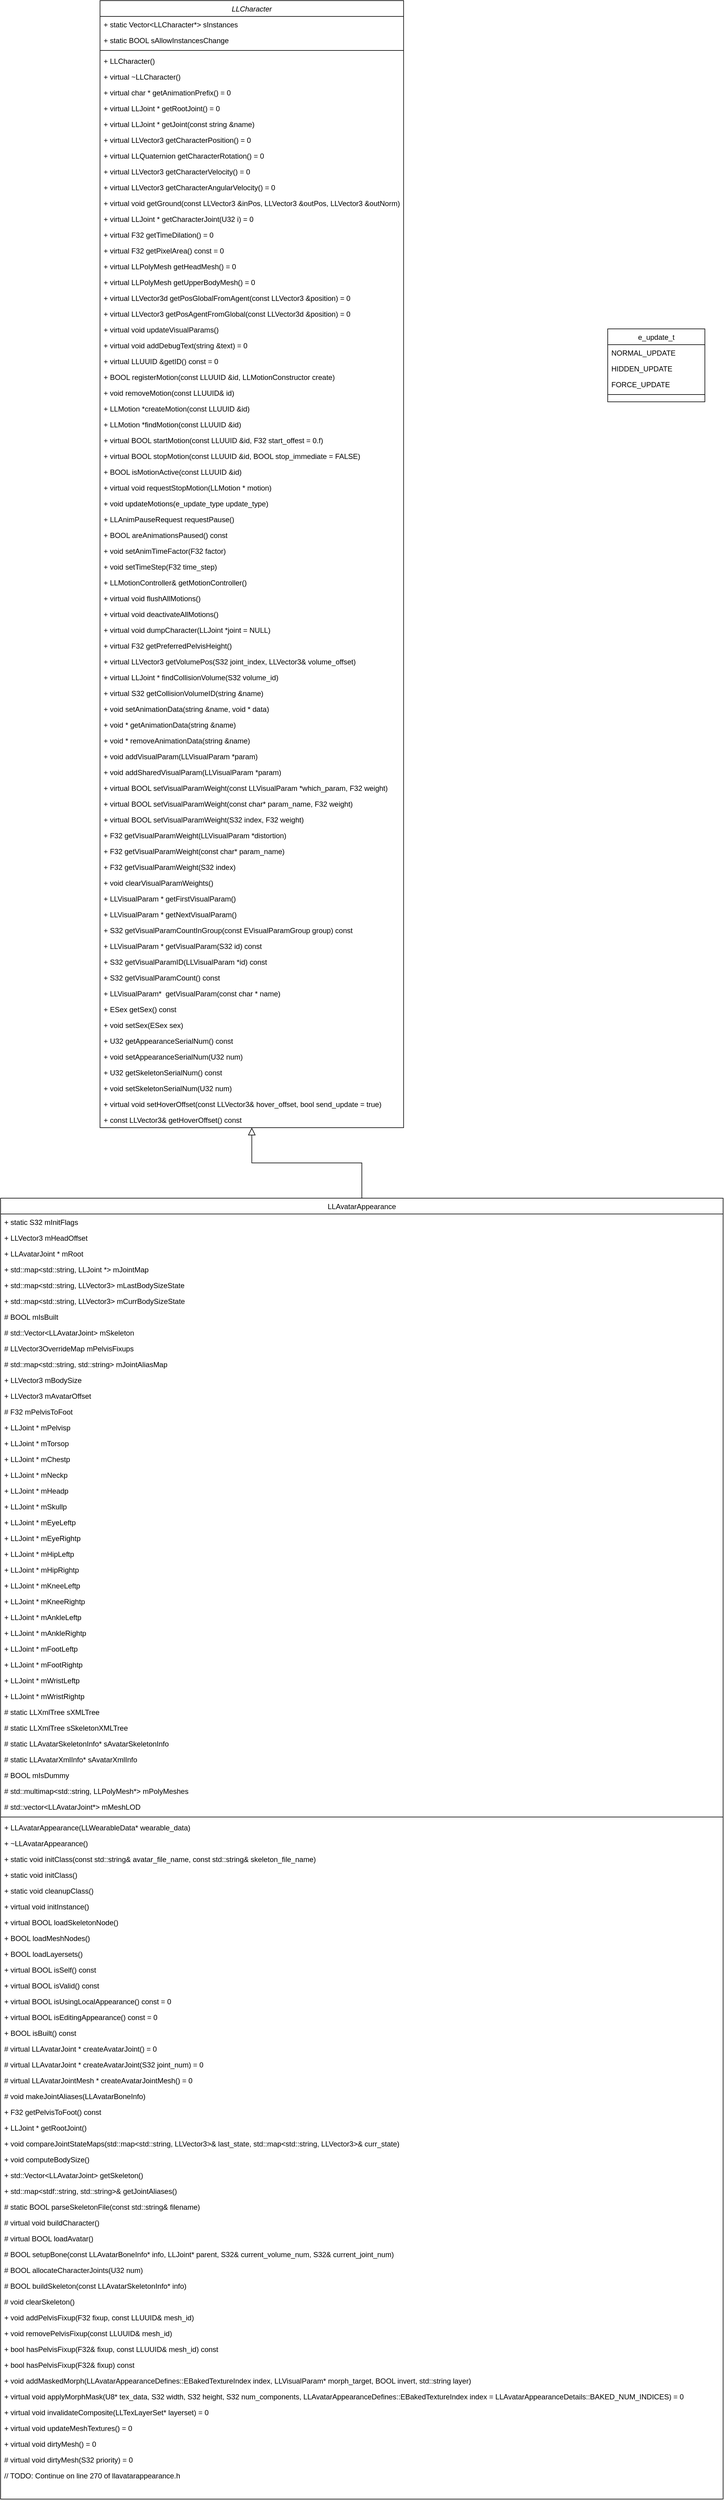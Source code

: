 <mxfile version="14.5.1" type="device"><diagram id="C5RBs43oDa-KdzZeNtuy" name="Page-1"><mxGraphModel dx="1086" dy="846" grid="1" gridSize="10" guides="1" tooltips="1" connect="1" arrows="1" fold="1" page="1" pageScale="1" pageWidth="827" pageHeight="1169" math="0" shadow="0"><root><mxCell id="WIyWlLk6GJQsqaUBKTNV-0"/><mxCell id="WIyWlLk6GJQsqaUBKTNV-1" parent="WIyWlLk6GJQsqaUBKTNV-0"/><mxCell id="zkfFHV4jXpPFQw0GAbJ--0" value="LLCharacter" style="swimlane;fontStyle=2;align=center;verticalAlign=top;childLayout=stackLayout;horizontal=1;startSize=26;horizontalStack=0;resizeParent=1;resizeLast=0;collapsible=1;marginBottom=0;rounded=0;shadow=0;strokeWidth=1;" parent="WIyWlLk6GJQsqaUBKTNV-1" vertex="1"><mxGeometry x="203.75" y="60" width="500" height="1854" as="geometry"><mxRectangle x="230" y="140" width="160" height="26" as="alternateBounds"/></mxGeometry></mxCell><mxCell id="zkfFHV4jXpPFQw0GAbJ--1" value="+ static Vector&lt;LLCharacter*&gt; sInstances" style="text;align=left;verticalAlign=top;spacingLeft=4;spacingRight=4;overflow=hidden;rotatable=0;points=[[0,0.5],[1,0.5]];portConstraint=eastwest;" parent="zkfFHV4jXpPFQw0GAbJ--0" vertex="1"><mxGeometry y="26" width="500" height="26" as="geometry"/></mxCell><mxCell id="zkfFHV4jXpPFQw0GAbJ--2" value="+ static BOOL sAllowInstancesChange" style="text;align=left;verticalAlign=top;spacingLeft=4;spacingRight=4;overflow=hidden;rotatable=0;points=[[0,0.5],[1,0.5]];portConstraint=eastwest;rounded=0;shadow=0;html=0;" parent="zkfFHV4jXpPFQw0GAbJ--0" vertex="1"><mxGeometry y="52" width="500" height="26" as="geometry"/></mxCell><mxCell id="zkfFHV4jXpPFQw0GAbJ--4" value="" style="line;html=1;strokeWidth=1;align=left;verticalAlign=middle;spacingTop=-1;spacingLeft=3;spacingRight=3;rotatable=0;labelPosition=right;points=[];portConstraint=eastwest;" parent="zkfFHV4jXpPFQw0GAbJ--0" vertex="1"><mxGeometry y="78" width="500" height="8" as="geometry"/></mxCell><mxCell id="03k8IQt3qW4PznZptQCm-86" value="+ LLCharacter()" style="text;align=left;verticalAlign=top;spacingLeft=4;spacingRight=4;overflow=hidden;rotatable=0;points=[[0,0.5],[1,0.5]];portConstraint=eastwest;" parent="zkfFHV4jXpPFQw0GAbJ--0" vertex="1"><mxGeometry y="86" width="500" height="26" as="geometry"/></mxCell><mxCell id="03k8IQt3qW4PznZptQCm-87" value="+ virtual ~LLCharacter()" style="text;align=left;verticalAlign=top;spacingLeft=4;spacingRight=4;overflow=hidden;rotatable=0;points=[[0,0.5],[1,0.5]];portConstraint=eastwest;" parent="zkfFHV4jXpPFQw0GAbJ--0" vertex="1"><mxGeometry y="112" width="500" height="26" as="geometry"/></mxCell><mxCell id="zkfFHV4jXpPFQw0GAbJ--5" value="+ virtual char * getAnimationPrefix() = 0" style="text;align=left;verticalAlign=top;spacingLeft=4;spacingRight=4;overflow=hidden;rotatable=0;points=[[0,0.5],[1,0.5]];portConstraint=eastwest;" parent="zkfFHV4jXpPFQw0GAbJ--0" vertex="1"><mxGeometry y="138" width="500" height="26" as="geometry"/></mxCell><mxCell id="03k8IQt3qW4PznZptQCm-0" value="+ virtual LLJoint * getRootJoint() = 0" style="text;align=left;verticalAlign=top;spacingLeft=4;spacingRight=4;overflow=hidden;rotatable=0;points=[[0,0.5],[1,0.5]];portConstraint=eastwest;" parent="zkfFHV4jXpPFQw0GAbJ--0" vertex="1"><mxGeometry y="164" width="500" height="26" as="geometry"/></mxCell><mxCell id="03k8IQt3qW4PznZptQCm-1" value="+ virtual LLJoint * getJoint(const string &amp;name)" style="text;align=left;verticalAlign=top;spacingLeft=4;spacingRight=4;overflow=hidden;rotatable=0;points=[[0,0.5],[1,0.5]];portConstraint=eastwest;" parent="zkfFHV4jXpPFQw0GAbJ--0" vertex="1"><mxGeometry y="190" width="500" height="26" as="geometry"/></mxCell><mxCell id="03k8IQt3qW4PznZptQCm-2" value="+ virtual LLVector3 getCharacterPosition() = 0" style="text;align=left;verticalAlign=top;spacingLeft=4;spacingRight=4;overflow=hidden;rotatable=0;points=[[0,0.5],[1,0.5]];portConstraint=eastwest;" parent="zkfFHV4jXpPFQw0GAbJ--0" vertex="1"><mxGeometry y="216" width="500" height="26" as="geometry"/></mxCell><mxCell id="03k8IQt3qW4PznZptQCm-12" value="+ virtual LLQuaternion getCharacterRotation() = 0" style="text;align=left;verticalAlign=top;spacingLeft=4;spacingRight=4;overflow=hidden;rotatable=0;points=[[0,0.5],[1,0.5]];portConstraint=eastwest;" parent="zkfFHV4jXpPFQw0GAbJ--0" vertex="1"><mxGeometry y="242" width="500" height="26" as="geometry"/></mxCell><mxCell id="03k8IQt3qW4PznZptQCm-13" value="+ virtual LLVector3 getCharacterVelocity() = 0" style="text;align=left;verticalAlign=top;spacingLeft=4;spacingRight=4;overflow=hidden;rotatable=0;points=[[0,0.5],[1,0.5]];portConstraint=eastwest;" parent="zkfFHV4jXpPFQw0GAbJ--0" vertex="1"><mxGeometry y="268" width="500" height="26" as="geometry"/></mxCell><mxCell id="03k8IQt3qW4PznZptQCm-15" value="+ virtual LLVector3 getCharacterAngularVelocity() = 0" style="text;align=left;verticalAlign=top;spacingLeft=4;spacingRight=4;overflow=hidden;rotatable=0;points=[[0,0.5],[1,0.5]];portConstraint=eastwest;" parent="zkfFHV4jXpPFQw0GAbJ--0" vertex="1"><mxGeometry y="294" width="500" height="26" as="geometry"/></mxCell><mxCell id="03k8IQt3qW4PznZptQCm-16" value="+ virtual void getGround(const LLVector3 &amp;inPos, LLVector3 &amp;outPos, LLVector3 &amp;outNorm) = 0" style="text;align=left;verticalAlign=top;spacingLeft=4;spacingRight=4;overflow=hidden;rotatable=0;points=[[0,0.5],[1,0.5]];portConstraint=eastwest;" parent="zkfFHV4jXpPFQw0GAbJ--0" vertex="1"><mxGeometry y="320" width="500" height="26" as="geometry"/></mxCell><mxCell id="03k8IQt3qW4PznZptQCm-17" value="+ virtual LLJoint * getCharacterJoint(U32 i) = 0" style="text;align=left;verticalAlign=top;spacingLeft=4;spacingRight=4;overflow=hidden;rotatable=0;points=[[0,0.5],[1,0.5]];portConstraint=eastwest;" parent="zkfFHV4jXpPFQw0GAbJ--0" vertex="1"><mxGeometry y="346" width="500" height="26" as="geometry"/></mxCell><mxCell id="03k8IQt3qW4PznZptQCm-18" value="+ virtual F32 getTimeDilation() = 0" style="text;align=left;verticalAlign=top;spacingLeft=4;spacingRight=4;overflow=hidden;rotatable=0;points=[[0,0.5],[1,0.5]];portConstraint=eastwest;" parent="zkfFHV4jXpPFQw0GAbJ--0" vertex="1"><mxGeometry y="372" width="500" height="26" as="geometry"/></mxCell><mxCell id="03k8IQt3qW4PznZptQCm-19" value="+ virtual F32 getPixelArea() const = 0" style="text;align=left;verticalAlign=top;spacingLeft=4;spacingRight=4;overflow=hidden;rotatable=0;points=[[0,0.5],[1,0.5]];portConstraint=eastwest;" parent="zkfFHV4jXpPFQw0GAbJ--0" vertex="1"><mxGeometry y="398" width="500" height="26" as="geometry"/></mxCell><mxCell id="03k8IQt3qW4PznZptQCm-20" value="+ virtual LLPolyMesh getHeadMesh() = 0" style="text;align=left;verticalAlign=top;spacingLeft=4;spacingRight=4;overflow=hidden;rotatable=0;points=[[0,0.5],[1,0.5]];portConstraint=eastwest;" parent="zkfFHV4jXpPFQw0GAbJ--0" vertex="1"><mxGeometry y="424" width="500" height="26" as="geometry"/></mxCell><mxCell id="03k8IQt3qW4PznZptQCm-21" value="+ virtual LLPolyMesh getUpperBodyMesh() = 0" style="text;align=left;verticalAlign=top;spacingLeft=4;spacingRight=4;overflow=hidden;rotatable=0;points=[[0,0.5],[1,0.5]];portConstraint=eastwest;" parent="zkfFHV4jXpPFQw0GAbJ--0" vertex="1"><mxGeometry y="450" width="500" height="26" as="geometry"/></mxCell><mxCell id="03k8IQt3qW4PznZptQCm-22" value="+ virtual LLVector3d getPosGlobalFromAgent(const LLVector3 &amp;position) = 0" style="text;align=left;verticalAlign=top;spacingLeft=4;spacingRight=4;overflow=hidden;rotatable=0;points=[[0,0.5],[1,0.5]];portConstraint=eastwest;" parent="zkfFHV4jXpPFQw0GAbJ--0" vertex="1"><mxGeometry y="476" width="500" height="26" as="geometry"/></mxCell><mxCell id="03k8IQt3qW4PznZptQCm-23" value="+ virtual LLVector3 getPosAgentFromGlobal(const LLVector3d &amp;position) = 0" style="text;align=left;verticalAlign=top;spacingLeft=4;spacingRight=4;overflow=hidden;rotatable=0;points=[[0,0.5],[1,0.5]];portConstraint=eastwest;" parent="zkfFHV4jXpPFQw0GAbJ--0" vertex="1"><mxGeometry y="502" width="500" height="26" as="geometry"/></mxCell><mxCell id="03k8IQt3qW4PznZptQCm-24" value="+ virtual void updateVisualParams()" style="text;align=left;verticalAlign=top;spacingLeft=4;spacingRight=4;overflow=hidden;rotatable=0;points=[[0,0.5],[1,0.5]];portConstraint=eastwest;" parent="zkfFHV4jXpPFQw0GAbJ--0" vertex="1"><mxGeometry y="528" width="500" height="26" as="geometry"/></mxCell><mxCell id="03k8IQt3qW4PznZptQCm-25" value="+ virtual void addDebugText(string &amp;text) = 0" style="text;align=left;verticalAlign=top;spacingLeft=4;spacingRight=4;overflow=hidden;rotatable=0;points=[[0,0.5],[1,0.5]];portConstraint=eastwest;" parent="zkfFHV4jXpPFQw0GAbJ--0" vertex="1"><mxGeometry y="554" width="500" height="26" as="geometry"/></mxCell><mxCell id="03k8IQt3qW4PznZptQCm-26" value="+ virtual LLUUID &amp;getID() const = 0" style="text;align=left;verticalAlign=top;spacingLeft=4;spacingRight=4;overflow=hidden;rotatable=0;points=[[0,0.5],[1,0.5]];portConstraint=eastwest;" parent="zkfFHV4jXpPFQw0GAbJ--0" vertex="1"><mxGeometry y="580" width="500" height="26" as="geometry"/></mxCell><mxCell id="03k8IQt3qW4PznZptQCm-27" value="+ BOOL registerMotion(const LLUUID &amp;id, LLMotionConstructor create)" style="text;align=left;verticalAlign=top;spacingLeft=4;spacingRight=4;overflow=hidden;rotatable=0;points=[[0,0.5],[1,0.5]];portConstraint=eastwest;" parent="zkfFHV4jXpPFQw0GAbJ--0" vertex="1"><mxGeometry y="606" width="500" height="26" as="geometry"/></mxCell><mxCell id="03k8IQt3qW4PznZptQCm-28" value="+ void removeMotion(const LLUUID&amp; id)" style="text;align=left;verticalAlign=top;spacingLeft=4;spacingRight=4;overflow=hidden;rotatable=0;points=[[0,0.5],[1,0.5]];portConstraint=eastwest;" parent="zkfFHV4jXpPFQw0GAbJ--0" vertex="1"><mxGeometry y="632" width="500" height="26" as="geometry"/></mxCell><mxCell id="03k8IQt3qW4PznZptQCm-29" value="+ LLMotion *createMotion(const LLUUID &amp;id)" style="text;align=left;verticalAlign=top;spacingLeft=4;spacingRight=4;overflow=hidden;rotatable=0;points=[[0,0.5],[1,0.5]];portConstraint=eastwest;" parent="zkfFHV4jXpPFQw0GAbJ--0" vertex="1"><mxGeometry y="658" width="500" height="26" as="geometry"/></mxCell><mxCell id="03k8IQt3qW4PznZptQCm-30" value="+ LLMotion *findMotion(const LLUUID &amp;id)" style="text;align=left;verticalAlign=top;spacingLeft=4;spacingRight=4;overflow=hidden;rotatable=0;points=[[0,0.5],[1,0.5]];portConstraint=eastwest;" parent="zkfFHV4jXpPFQw0GAbJ--0" vertex="1"><mxGeometry y="684" width="500" height="26" as="geometry"/></mxCell><mxCell id="03k8IQt3qW4PznZptQCm-31" value="+ virtual BOOL startMotion(const LLUUID &amp;id, F32 start_offest = 0.f)" style="text;align=left;verticalAlign=top;spacingLeft=4;spacingRight=4;overflow=hidden;rotatable=0;points=[[0,0.5],[1,0.5]];portConstraint=eastwest;" parent="zkfFHV4jXpPFQw0GAbJ--0" vertex="1"><mxGeometry y="710" width="500" height="26" as="geometry"/></mxCell><mxCell id="03k8IQt3qW4PznZptQCm-32" value="+ virtual BOOL stopMotion(const LLUUID &amp;id, BOOL stop_immediate = FALSE)" style="text;align=left;verticalAlign=top;spacingLeft=4;spacingRight=4;overflow=hidden;rotatable=0;points=[[0,0.5],[1,0.5]];portConstraint=eastwest;" parent="zkfFHV4jXpPFQw0GAbJ--0" vertex="1"><mxGeometry y="736" width="500" height="26" as="geometry"/></mxCell><mxCell id="03k8IQt3qW4PznZptQCm-33" value="+ BOOL isMotionActive(const LLUUID &amp;id)" style="text;align=left;verticalAlign=top;spacingLeft=4;spacingRight=4;overflow=hidden;rotatable=0;points=[[0,0.5],[1,0.5]];portConstraint=eastwest;" parent="zkfFHV4jXpPFQw0GAbJ--0" vertex="1"><mxGeometry y="762" width="500" height="26" as="geometry"/></mxCell><mxCell id="03k8IQt3qW4PznZptQCm-34" value="+ virtual void requestStopMotion(LLMotion * motion)" style="text;align=left;verticalAlign=top;spacingLeft=4;spacingRight=4;overflow=hidden;rotatable=0;points=[[0,0.5],[1,0.5]];portConstraint=eastwest;" parent="zkfFHV4jXpPFQw0GAbJ--0" vertex="1"><mxGeometry y="788" width="500" height="26" as="geometry"/></mxCell><mxCell id="03k8IQt3qW4PznZptQCm-43" value="+ void updateMotions(e_update_type update_type)" style="text;align=left;verticalAlign=top;spacingLeft=4;spacingRight=4;overflow=hidden;rotatable=0;points=[[0,0.5],[1,0.5]];portConstraint=eastwest;" parent="zkfFHV4jXpPFQw0GAbJ--0" vertex="1"><mxGeometry y="814" width="500" height="26" as="geometry"/></mxCell><mxCell id="03k8IQt3qW4PznZptQCm-44" value="+ LLAnimPauseRequest requestPause()" style="text;align=left;verticalAlign=top;spacingLeft=4;spacingRight=4;overflow=hidden;rotatable=0;points=[[0,0.5],[1,0.5]];portConstraint=eastwest;" parent="zkfFHV4jXpPFQw0GAbJ--0" vertex="1"><mxGeometry y="840" width="500" height="26" as="geometry"/></mxCell><mxCell id="03k8IQt3qW4PznZptQCm-45" value="+ BOOL areAnimationsPaused() const" style="text;align=left;verticalAlign=top;spacingLeft=4;spacingRight=4;overflow=hidden;rotatable=0;points=[[0,0.5],[1,0.5]];portConstraint=eastwest;" parent="zkfFHV4jXpPFQw0GAbJ--0" vertex="1"><mxGeometry y="866" width="500" height="26" as="geometry"/></mxCell><mxCell id="03k8IQt3qW4PznZptQCm-46" value="+ void setAnimTimeFactor(F32 factor)" style="text;align=left;verticalAlign=top;spacingLeft=4;spacingRight=4;overflow=hidden;rotatable=0;points=[[0,0.5],[1,0.5]];portConstraint=eastwest;" parent="zkfFHV4jXpPFQw0GAbJ--0" vertex="1"><mxGeometry y="892" width="500" height="26" as="geometry"/></mxCell><mxCell id="03k8IQt3qW4PznZptQCm-47" value="+ void setTimeStep(F32 time_step)" style="text;align=left;verticalAlign=top;spacingLeft=4;spacingRight=4;overflow=hidden;rotatable=0;points=[[0,0.5],[1,0.5]];portConstraint=eastwest;" parent="zkfFHV4jXpPFQw0GAbJ--0" vertex="1"><mxGeometry y="918" width="500" height="26" as="geometry"/></mxCell><mxCell id="03k8IQt3qW4PznZptQCm-48" value="+ LLMotionController&amp; getMotionController()" style="text;align=left;verticalAlign=top;spacingLeft=4;spacingRight=4;overflow=hidden;rotatable=0;points=[[0,0.5],[1,0.5]];portConstraint=eastwest;" parent="zkfFHV4jXpPFQw0GAbJ--0" vertex="1"><mxGeometry y="944" width="500" height="26" as="geometry"/></mxCell><mxCell id="03k8IQt3qW4PznZptQCm-49" value="+ virtual void flushAllMotions()" style="text;align=left;verticalAlign=top;spacingLeft=4;spacingRight=4;overflow=hidden;rotatable=0;points=[[0,0.5],[1,0.5]];portConstraint=eastwest;" parent="zkfFHV4jXpPFQw0GAbJ--0" vertex="1"><mxGeometry y="970" width="500" height="26" as="geometry"/></mxCell><mxCell id="03k8IQt3qW4PznZptQCm-50" value="+ virtual void deactivateAllMotions()" style="text;align=left;verticalAlign=top;spacingLeft=4;spacingRight=4;overflow=hidden;rotatable=0;points=[[0,0.5],[1,0.5]];portConstraint=eastwest;" parent="zkfFHV4jXpPFQw0GAbJ--0" vertex="1"><mxGeometry y="996" width="500" height="26" as="geometry"/></mxCell><mxCell id="03k8IQt3qW4PznZptQCm-51" value="+ virtual void dumpCharacter(LLJoint *joint = NULL)" style="text;align=left;verticalAlign=top;spacingLeft=4;spacingRight=4;overflow=hidden;rotatable=0;points=[[0,0.5],[1,0.5]];portConstraint=eastwest;" parent="zkfFHV4jXpPFQw0GAbJ--0" vertex="1"><mxGeometry y="1022" width="500" height="26" as="geometry"/></mxCell><mxCell id="03k8IQt3qW4PznZptQCm-52" value="+ virtual F32 getPreferredPelvisHeight()" style="text;align=left;verticalAlign=top;spacingLeft=4;spacingRight=4;overflow=hidden;rotatable=0;points=[[0,0.5],[1,0.5]];portConstraint=eastwest;" parent="zkfFHV4jXpPFQw0GAbJ--0" vertex="1"><mxGeometry y="1048" width="500" height="26" as="geometry"/></mxCell><mxCell id="03k8IQt3qW4PznZptQCm-53" value="+ virtual LLVector3 getVolumePos(S32 joint_index, LLVector3&amp; volume_offset)" style="text;align=left;verticalAlign=top;spacingLeft=4;spacingRight=4;overflow=hidden;rotatable=0;points=[[0,0.5],[1,0.5]];portConstraint=eastwest;" parent="zkfFHV4jXpPFQw0GAbJ--0" vertex="1"><mxGeometry y="1074" width="500" height="26" as="geometry"/></mxCell><mxCell id="03k8IQt3qW4PznZptQCm-54" value="+ virtual LLJoint * findCollisionVolume(S32 volume_id)" style="text;align=left;verticalAlign=top;spacingLeft=4;spacingRight=4;overflow=hidden;rotatable=0;points=[[0,0.5],[1,0.5]];portConstraint=eastwest;" parent="zkfFHV4jXpPFQw0GAbJ--0" vertex="1"><mxGeometry y="1100" width="500" height="26" as="geometry"/></mxCell><mxCell id="03k8IQt3qW4PznZptQCm-55" value="+ virtual S32 getCollisionVolumeID(string &amp;name)" style="text;align=left;verticalAlign=top;spacingLeft=4;spacingRight=4;overflow=hidden;rotatable=0;points=[[0,0.5],[1,0.5]];portConstraint=eastwest;" parent="zkfFHV4jXpPFQw0GAbJ--0" vertex="1"><mxGeometry y="1126" width="500" height="26" as="geometry"/></mxCell><mxCell id="03k8IQt3qW4PznZptQCm-56" value="+ void setAnimationData(string &amp;name, void * data)" style="text;align=left;verticalAlign=top;spacingLeft=4;spacingRight=4;overflow=hidden;rotatable=0;points=[[0,0.5],[1,0.5]];portConstraint=eastwest;" parent="zkfFHV4jXpPFQw0GAbJ--0" vertex="1"><mxGeometry y="1152" width="500" height="26" as="geometry"/></mxCell><mxCell id="03k8IQt3qW4PznZptQCm-57" value="+ void * getAnimationData(string &amp;name)" style="text;align=left;verticalAlign=top;spacingLeft=4;spacingRight=4;overflow=hidden;rotatable=0;points=[[0,0.5],[1,0.5]];portConstraint=eastwest;" parent="zkfFHV4jXpPFQw0GAbJ--0" vertex="1"><mxGeometry y="1178" width="500" height="26" as="geometry"/></mxCell><mxCell id="03k8IQt3qW4PznZptQCm-58" value="+ void * removeAnimationData(string &amp;name)" style="text;align=left;verticalAlign=top;spacingLeft=4;spacingRight=4;overflow=hidden;rotatable=0;points=[[0,0.5],[1,0.5]];portConstraint=eastwest;" parent="zkfFHV4jXpPFQw0GAbJ--0" vertex="1"><mxGeometry y="1204" width="500" height="26" as="geometry"/></mxCell><mxCell id="03k8IQt3qW4PznZptQCm-59" value="+ void addVisualParam(LLVisualParam *param)" style="text;align=left;verticalAlign=top;spacingLeft=4;spacingRight=4;overflow=hidden;rotatable=0;points=[[0,0.5],[1,0.5]];portConstraint=eastwest;" parent="zkfFHV4jXpPFQw0GAbJ--0" vertex="1"><mxGeometry y="1230" width="500" height="26" as="geometry"/></mxCell><mxCell id="03k8IQt3qW4PznZptQCm-60" value="+ void addSharedVisualParam(LLVisualParam *param)" style="text;align=left;verticalAlign=top;spacingLeft=4;spacingRight=4;overflow=hidden;rotatable=0;points=[[0,0.5],[1,0.5]];portConstraint=eastwest;" parent="zkfFHV4jXpPFQw0GAbJ--0" vertex="1"><mxGeometry y="1256" width="500" height="26" as="geometry"/></mxCell><mxCell id="03k8IQt3qW4PznZptQCm-61" value="+ virtual BOOL setVisualParamWeight(const LLVisualParam *which_param, F32 weight)" style="text;align=left;verticalAlign=top;spacingLeft=4;spacingRight=4;overflow=hidden;rotatable=0;points=[[0,0.5],[1,0.5]];portConstraint=eastwest;" parent="zkfFHV4jXpPFQw0GAbJ--0" vertex="1"><mxGeometry y="1282" width="500" height="26" as="geometry"/></mxCell><mxCell id="03k8IQt3qW4PznZptQCm-64" value="+ virtual BOOL setVisualParamWeight(const char* param_name, F32 weight)" style="text;align=left;verticalAlign=top;spacingLeft=4;spacingRight=4;overflow=hidden;rotatable=0;points=[[0,0.5],[1,0.5]];portConstraint=eastwest;" parent="zkfFHV4jXpPFQw0GAbJ--0" vertex="1"><mxGeometry y="1308" width="500" height="26" as="geometry"/></mxCell><mxCell id="03k8IQt3qW4PznZptQCm-65" value="+ virtual BOOL setVisualParamWeight(S32 index, F32 weight)" style="text;align=left;verticalAlign=top;spacingLeft=4;spacingRight=4;overflow=hidden;rotatable=0;points=[[0,0.5],[1,0.5]];portConstraint=eastwest;" parent="zkfFHV4jXpPFQw0GAbJ--0" vertex="1"><mxGeometry y="1334" width="500" height="26" as="geometry"/></mxCell><mxCell id="03k8IQt3qW4PznZptQCm-66" value="+ F32 getVisualParamWeight(LLVisualParam *distortion)" style="text;align=left;verticalAlign=top;spacingLeft=4;spacingRight=4;overflow=hidden;rotatable=0;points=[[0,0.5],[1,0.5]];portConstraint=eastwest;" parent="zkfFHV4jXpPFQw0GAbJ--0" vertex="1"><mxGeometry y="1360" width="500" height="26" as="geometry"/></mxCell><mxCell id="03k8IQt3qW4PznZptQCm-67" value="+ F32 getVisualParamWeight(const char* param_name)" style="text;align=left;verticalAlign=top;spacingLeft=4;spacingRight=4;overflow=hidden;rotatable=0;points=[[0,0.5],[1,0.5]];portConstraint=eastwest;" parent="zkfFHV4jXpPFQw0GAbJ--0" vertex="1"><mxGeometry y="1386" width="500" height="26" as="geometry"/></mxCell><mxCell id="03k8IQt3qW4PznZptQCm-68" value="+ F32 getVisualParamWeight(S32 index)" style="text;align=left;verticalAlign=top;spacingLeft=4;spacingRight=4;overflow=hidden;rotatable=0;points=[[0,0.5],[1,0.5]];portConstraint=eastwest;" parent="zkfFHV4jXpPFQw0GAbJ--0" vertex="1"><mxGeometry y="1412" width="500" height="26" as="geometry"/></mxCell><mxCell id="03k8IQt3qW4PznZptQCm-69" value="+ void clearVisualParamWeights()" style="text;align=left;verticalAlign=top;spacingLeft=4;spacingRight=4;overflow=hidden;rotatable=0;points=[[0,0.5],[1,0.5]];portConstraint=eastwest;" parent="zkfFHV4jXpPFQw0GAbJ--0" vertex="1"><mxGeometry y="1438" width="500" height="26" as="geometry"/></mxCell><mxCell id="03k8IQt3qW4PznZptQCm-70" value="+ LLVisualParam * getFirstVisualParam()" style="text;align=left;verticalAlign=top;spacingLeft=4;spacingRight=4;overflow=hidden;rotatable=0;points=[[0,0.5],[1,0.5]];portConstraint=eastwest;" parent="zkfFHV4jXpPFQw0GAbJ--0" vertex="1"><mxGeometry y="1464" width="500" height="26" as="geometry"/></mxCell><mxCell id="03k8IQt3qW4PznZptQCm-71" value="+ LLVisualParam * getNextVisualParam()" style="text;align=left;verticalAlign=top;spacingLeft=4;spacingRight=4;overflow=hidden;rotatable=0;points=[[0,0.5],[1,0.5]];portConstraint=eastwest;" parent="zkfFHV4jXpPFQw0GAbJ--0" vertex="1"><mxGeometry y="1490" width="500" height="26" as="geometry"/></mxCell><mxCell id="03k8IQt3qW4PznZptQCm-72" value="+ S32 getVisualParamCountInGroup(const EVisualParamGroup group) const" style="text;align=left;verticalAlign=top;spacingLeft=4;spacingRight=4;overflow=hidden;rotatable=0;points=[[0,0.5],[1,0.5]];portConstraint=eastwest;" parent="zkfFHV4jXpPFQw0GAbJ--0" vertex="1"><mxGeometry y="1516" width="500" height="26" as="geometry"/></mxCell><mxCell id="03k8IQt3qW4PznZptQCm-73" value="+ LLVisualParam * getVisualParam(S32 id) const" style="text;align=left;verticalAlign=top;spacingLeft=4;spacingRight=4;overflow=hidden;rotatable=0;points=[[0,0.5],[1,0.5]];portConstraint=eastwest;" parent="zkfFHV4jXpPFQw0GAbJ--0" vertex="1"><mxGeometry y="1542" width="500" height="26" as="geometry"/></mxCell><mxCell id="03k8IQt3qW4PznZptQCm-74" value="+ S32 getVisualParamID(LLVisualParam *id) const" style="text;align=left;verticalAlign=top;spacingLeft=4;spacingRight=4;overflow=hidden;rotatable=0;points=[[0,0.5],[1,0.5]];portConstraint=eastwest;" parent="zkfFHV4jXpPFQw0GAbJ--0" vertex="1"><mxGeometry y="1568" width="500" height="26" as="geometry"/></mxCell><mxCell id="03k8IQt3qW4PznZptQCm-75" value="+ S32 getVisualParamCount() const" style="text;align=left;verticalAlign=top;spacingLeft=4;spacingRight=4;overflow=hidden;rotatable=0;points=[[0,0.5],[1,0.5]];portConstraint=eastwest;" parent="zkfFHV4jXpPFQw0GAbJ--0" vertex="1"><mxGeometry y="1594" width="500" height="26" as="geometry"/></mxCell><mxCell id="03k8IQt3qW4PznZptQCm-76" value="+ LLVisualParam*  getVisualParam(const char * name)" style="text;align=left;verticalAlign=top;spacingLeft=4;spacingRight=4;overflow=hidden;rotatable=0;points=[[0,0.5],[1,0.5]];portConstraint=eastwest;" parent="zkfFHV4jXpPFQw0GAbJ--0" vertex="1"><mxGeometry y="1620" width="500" height="26" as="geometry"/></mxCell><mxCell id="03k8IQt3qW4PznZptQCm-77" value="+ ESex getSex() const" style="text;align=left;verticalAlign=top;spacingLeft=4;spacingRight=4;overflow=hidden;rotatable=0;points=[[0,0.5],[1,0.5]];portConstraint=eastwest;" parent="zkfFHV4jXpPFQw0GAbJ--0" vertex="1"><mxGeometry y="1646" width="500" height="26" as="geometry"/></mxCell><mxCell id="03k8IQt3qW4PznZptQCm-78" value="+ void setSex(ESex sex)" style="text;align=left;verticalAlign=top;spacingLeft=4;spacingRight=4;overflow=hidden;rotatable=0;points=[[0,0.5],[1,0.5]];portConstraint=eastwest;" parent="zkfFHV4jXpPFQw0GAbJ--0" vertex="1"><mxGeometry y="1672" width="500" height="26" as="geometry"/></mxCell><mxCell id="03k8IQt3qW4PznZptQCm-79" value="+ U32 getAppearanceSerialNum() const" style="text;align=left;verticalAlign=top;spacingLeft=4;spacingRight=4;overflow=hidden;rotatable=0;points=[[0,0.5],[1,0.5]];portConstraint=eastwest;" parent="zkfFHV4jXpPFQw0GAbJ--0" vertex="1"><mxGeometry y="1698" width="500" height="26" as="geometry"/></mxCell><mxCell id="03k8IQt3qW4PznZptQCm-80" value="+ void setAppearanceSerialNum(U32 num)" style="text;align=left;verticalAlign=top;spacingLeft=4;spacingRight=4;overflow=hidden;rotatable=0;points=[[0,0.5],[1,0.5]];portConstraint=eastwest;" parent="zkfFHV4jXpPFQw0GAbJ--0" vertex="1"><mxGeometry y="1724" width="500" height="26" as="geometry"/></mxCell><mxCell id="03k8IQt3qW4PznZptQCm-81" value="+ U32 getSkeletonSerialNum() const" style="text;align=left;verticalAlign=top;spacingLeft=4;spacingRight=4;overflow=hidden;rotatable=0;points=[[0,0.5],[1,0.5]];portConstraint=eastwest;" parent="zkfFHV4jXpPFQw0GAbJ--0" vertex="1"><mxGeometry y="1750" width="500" height="26" as="geometry"/></mxCell><mxCell id="03k8IQt3qW4PznZptQCm-82" value="+ void setSkeletonSerialNum(U32 num)" style="text;align=left;verticalAlign=top;spacingLeft=4;spacingRight=4;overflow=hidden;rotatable=0;points=[[0,0.5],[1,0.5]];portConstraint=eastwest;" parent="zkfFHV4jXpPFQw0GAbJ--0" vertex="1"><mxGeometry y="1776" width="500" height="26" as="geometry"/></mxCell><mxCell id="03k8IQt3qW4PznZptQCm-83" value="+ virtual void setHoverOffset(const LLVector3&amp; hover_offset, bool send_update = true)" style="text;align=left;verticalAlign=top;spacingLeft=4;spacingRight=4;overflow=hidden;rotatable=0;points=[[0,0.5],[1,0.5]];portConstraint=eastwest;" parent="zkfFHV4jXpPFQw0GAbJ--0" vertex="1"><mxGeometry y="1802" width="500" height="26" as="geometry"/></mxCell><mxCell id="03k8IQt3qW4PznZptQCm-84" value="+ const LLVector3&amp; getHoverOffset() const" style="text;align=left;verticalAlign=top;spacingLeft=4;spacingRight=4;overflow=hidden;rotatable=0;points=[[0,0.5],[1,0.5]];portConstraint=eastwest;" parent="zkfFHV4jXpPFQw0GAbJ--0" vertex="1"><mxGeometry y="1828" width="500" height="26" as="geometry"/></mxCell><mxCell id="zkfFHV4jXpPFQw0GAbJ--6" value="LLAvatarAppearance" style="swimlane;fontStyle=0;align=center;verticalAlign=top;childLayout=stackLayout;horizontal=1;startSize=26;horizontalStack=0;resizeParent=1;resizeLast=0;collapsible=1;marginBottom=0;rounded=0;shadow=0;strokeWidth=1;" parent="WIyWlLk6GJQsqaUBKTNV-1" vertex="1"><mxGeometry x="40" y="2030" width="1190" height="2140" as="geometry"><mxRectangle x="130" y="380" width="160" height="26" as="alternateBounds"/></mxGeometry></mxCell><mxCell id="03k8IQt3qW4PznZptQCm-91" value="+ static S32 mInitFlags" style="text;align=left;verticalAlign=top;spacingLeft=4;spacingRight=4;overflow=hidden;rotatable=0;points=[[0,0.5],[1,0.5]];portConstraint=eastwest;" parent="zkfFHV4jXpPFQw0GAbJ--6" vertex="1"><mxGeometry y="26" width="1190" height="26" as="geometry"/></mxCell><mxCell id="03k8IQt3qW4PznZptQCm-106" value="+ LLVector3 mHeadOffset" style="text;align=left;verticalAlign=top;spacingLeft=4;spacingRight=4;overflow=hidden;rotatable=0;points=[[0,0.5],[1,0.5]];portConstraint=eastwest;" parent="zkfFHV4jXpPFQw0GAbJ--6" vertex="1"><mxGeometry y="52" width="1190" height="26" as="geometry"/></mxCell><mxCell id="03k8IQt3qW4PznZptQCm-107" value="+ LLAvatarJoint * mRoot" style="text;align=left;verticalAlign=top;spacingLeft=4;spacingRight=4;overflow=hidden;rotatable=0;points=[[0,0.5],[1,0.5]];portConstraint=eastwest;" parent="zkfFHV4jXpPFQw0GAbJ--6" vertex="1"><mxGeometry y="78" width="1190" height="26" as="geometry"/></mxCell><mxCell id="03k8IQt3qW4PznZptQCm-108" value="+ std::map&lt;std::string, LLJoint *&gt; mJointMap" style="text;align=left;verticalAlign=top;spacingLeft=4;spacingRight=4;overflow=hidden;rotatable=0;points=[[0,0.5],[1,0.5]];portConstraint=eastwest;" parent="zkfFHV4jXpPFQw0GAbJ--6" vertex="1"><mxGeometry y="104" width="1190" height="26" as="geometry"/></mxCell><mxCell id="03k8IQt3qW4PznZptQCm-109" value="+ std::map&lt;std::string, LLVector3&gt; mLastBodySizeState" style="text;align=left;verticalAlign=top;spacingLeft=4;spacingRight=4;overflow=hidden;rotatable=0;points=[[0,0.5],[1,0.5]];portConstraint=eastwest;" parent="zkfFHV4jXpPFQw0GAbJ--6" vertex="1"><mxGeometry y="130" width="1190" height="26" as="geometry"/></mxCell><mxCell id="03k8IQt3qW4PznZptQCm-110" value="+ std::map&lt;std::string, LLVector3&gt; mCurrBodySizeState" style="text;align=left;verticalAlign=top;spacingLeft=4;spacingRight=4;overflow=hidden;rotatable=0;points=[[0,0.5],[1,0.5]];portConstraint=eastwest;" parent="zkfFHV4jXpPFQw0GAbJ--6" vertex="1"><mxGeometry y="156" width="1190" height="26" as="geometry"/></mxCell><mxCell id="03k8IQt3qW4PznZptQCm-123" value="# BOOL mIsBuilt" style="text;align=left;verticalAlign=top;spacingLeft=4;spacingRight=4;overflow=hidden;rotatable=0;points=[[0,0.5],[1,0.5]];portConstraint=eastwest;" parent="zkfFHV4jXpPFQw0GAbJ--6" vertex="1"><mxGeometry y="182" width="1190" height="26" as="geometry"/></mxCell><mxCell id="03k8IQt3qW4PznZptQCm-113" value="# std::Vector&lt;LLAvatarJoint&gt; mSkeleton" style="text;align=left;verticalAlign=top;spacingLeft=4;spacingRight=4;overflow=hidden;rotatable=0;points=[[0,0.5],[1,0.5]];portConstraint=eastwest;" parent="zkfFHV4jXpPFQw0GAbJ--6" vertex="1"><mxGeometry y="208" width="1190" height="26" as="geometry"/></mxCell><mxCell id="03k8IQt3qW4PznZptQCm-124" value="# LLVector3OverrideMap mPelvisFixups" style="text;align=left;verticalAlign=top;spacingLeft=4;spacingRight=4;overflow=hidden;rotatable=0;points=[[0,0.5],[1,0.5]];portConstraint=eastwest;" parent="zkfFHV4jXpPFQw0GAbJ--6" vertex="1"><mxGeometry y="234" width="1190" height="26" as="geometry"/></mxCell><mxCell id="03k8IQt3qW4PznZptQCm-125" value="# std::map&lt;std::string, std::string&gt; mJointAliasMap" style="text;align=left;verticalAlign=top;spacingLeft=4;spacingRight=4;overflow=hidden;rotatable=0;points=[[0,0.5],[1,0.5]];portConstraint=eastwest;" parent="zkfFHV4jXpPFQw0GAbJ--6" vertex="1"><mxGeometry y="260" width="1190" height="26" as="geometry"/></mxCell><mxCell id="03k8IQt3qW4PznZptQCm-126" value="+ LLVector3 mBodySize" style="text;align=left;verticalAlign=top;spacingLeft=4;spacingRight=4;overflow=hidden;rotatable=0;points=[[0,0.5],[1,0.5]];portConstraint=eastwest;" parent="zkfFHV4jXpPFQw0GAbJ--6" vertex="1"><mxGeometry y="286" width="1190" height="26" as="geometry"/></mxCell><mxCell id="03k8IQt3qW4PznZptQCm-127" value="+ LLVector3 mAvatarOffset" style="text;align=left;verticalAlign=top;spacingLeft=4;spacingRight=4;overflow=hidden;rotatable=0;points=[[0,0.5],[1,0.5]];portConstraint=eastwest;" parent="zkfFHV4jXpPFQw0GAbJ--6" vertex="1"><mxGeometry y="312" width="1190" height="26" as="geometry"/></mxCell><mxCell id="03k8IQt3qW4PznZptQCm-128" value="# F32 mPelvisToFoot" style="text;align=left;verticalAlign=top;spacingLeft=4;spacingRight=4;overflow=hidden;rotatable=0;points=[[0,0.5],[1,0.5]];portConstraint=eastwest;" parent="zkfFHV4jXpPFQw0GAbJ--6" vertex="1"><mxGeometry y="338" width="1190" height="26" as="geometry"/></mxCell><mxCell id="03k8IQt3qW4PznZptQCm-133" value="+ LLJoint * mPelvisp" style="text;align=left;verticalAlign=top;spacingLeft=4;spacingRight=4;overflow=hidden;rotatable=0;points=[[0,0.5],[1,0.5]];portConstraint=eastwest;" parent="zkfFHV4jXpPFQw0GAbJ--6" vertex="1"><mxGeometry y="364" width="1190" height="26" as="geometry"/></mxCell><mxCell id="03k8IQt3qW4PznZptQCm-135" value="+ LLJoint * mTorsop" style="text;align=left;verticalAlign=top;spacingLeft=4;spacingRight=4;overflow=hidden;rotatable=0;points=[[0,0.5],[1,0.5]];portConstraint=eastwest;" parent="zkfFHV4jXpPFQw0GAbJ--6" vertex="1"><mxGeometry y="390" width="1190" height="26" as="geometry"/></mxCell><mxCell id="03k8IQt3qW4PznZptQCm-137" value="+ LLJoint * mChestp" style="text;align=left;verticalAlign=top;spacingLeft=4;spacingRight=4;overflow=hidden;rotatable=0;points=[[0,0.5],[1,0.5]];portConstraint=eastwest;" parent="zkfFHV4jXpPFQw0GAbJ--6" vertex="1"><mxGeometry y="416" width="1190" height="26" as="geometry"/></mxCell><mxCell id="03k8IQt3qW4PznZptQCm-139" value="+ LLJoint * mNeckp" style="text;align=left;verticalAlign=top;spacingLeft=4;spacingRight=4;overflow=hidden;rotatable=0;points=[[0,0.5],[1,0.5]];portConstraint=eastwest;" parent="zkfFHV4jXpPFQw0GAbJ--6" vertex="1"><mxGeometry y="442" width="1190" height="26" as="geometry"/></mxCell><mxCell id="03k8IQt3qW4PznZptQCm-141" value="+ LLJoint * mHeadp" style="text;align=left;verticalAlign=top;spacingLeft=4;spacingRight=4;overflow=hidden;rotatable=0;points=[[0,0.5],[1,0.5]];portConstraint=eastwest;" parent="zkfFHV4jXpPFQw0GAbJ--6" vertex="1"><mxGeometry y="468" width="1190" height="26" as="geometry"/></mxCell><mxCell id="03k8IQt3qW4PznZptQCm-143" value="+ LLJoint * mSkullp" style="text;align=left;verticalAlign=top;spacingLeft=4;spacingRight=4;overflow=hidden;rotatable=0;points=[[0,0.5],[1,0.5]];portConstraint=eastwest;" parent="zkfFHV4jXpPFQw0GAbJ--6" vertex="1"><mxGeometry y="494" width="1190" height="26" as="geometry"/></mxCell><mxCell id="03k8IQt3qW4PznZptQCm-145" value="+ LLJoint * mEyeLeftp" style="text;align=left;verticalAlign=top;spacingLeft=4;spacingRight=4;overflow=hidden;rotatable=0;points=[[0,0.5],[1,0.5]];portConstraint=eastwest;" parent="zkfFHV4jXpPFQw0GAbJ--6" vertex="1"><mxGeometry y="520" width="1190" height="26" as="geometry"/></mxCell><mxCell id="03k8IQt3qW4PznZptQCm-148" value="+ LLJoint * mEyeRightp" style="text;align=left;verticalAlign=top;spacingLeft=4;spacingRight=4;overflow=hidden;rotatable=0;points=[[0,0.5],[1,0.5]];portConstraint=eastwest;" parent="zkfFHV4jXpPFQw0GAbJ--6" vertex="1"><mxGeometry y="546" width="1190" height="26" as="geometry"/></mxCell><mxCell id="03k8IQt3qW4PznZptQCm-150" value="+ LLJoint * mHipLeftp" style="text;align=left;verticalAlign=top;spacingLeft=4;spacingRight=4;overflow=hidden;rotatable=0;points=[[0,0.5],[1,0.5]];portConstraint=eastwest;" parent="zkfFHV4jXpPFQw0GAbJ--6" vertex="1"><mxGeometry y="572" width="1190" height="26" as="geometry"/></mxCell><mxCell id="03k8IQt3qW4PznZptQCm-149" value="+ LLJoint * mHipRightp" style="text;align=left;verticalAlign=top;spacingLeft=4;spacingRight=4;overflow=hidden;rotatable=0;points=[[0,0.5],[1,0.5]];portConstraint=eastwest;" parent="zkfFHV4jXpPFQw0GAbJ--6" vertex="1"><mxGeometry y="598" width="1190" height="26" as="geometry"/></mxCell><mxCell id="03k8IQt3qW4PznZptQCm-147" value="+ LLJoint * mKneeLeftp" style="text;align=left;verticalAlign=top;spacingLeft=4;spacingRight=4;overflow=hidden;rotatable=0;points=[[0,0.5],[1,0.5]];portConstraint=eastwest;" parent="zkfFHV4jXpPFQw0GAbJ--6" vertex="1"><mxGeometry y="624" width="1190" height="26" as="geometry"/></mxCell><mxCell id="03k8IQt3qW4PznZptQCm-146" value="+ LLJoint * mKneeRightp" style="text;align=left;verticalAlign=top;spacingLeft=4;spacingRight=4;overflow=hidden;rotatable=0;points=[[0,0.5],[1,0.5]];portConstraint=eastwest;" parent="zkfFHV4jXpPFQw0GAbJ--6" vertex="1"><mxGeometry y="650" width="1190" height="26" as="geometry"/></mxCell><mxCell id="03k8IQt3qW4PznZptQCm-142" value="+ LLJoint * mAnkleLeftp" style="text;align=left;verticalAlign=top;spacingLeft=4;spacingRight=4;overflow=hidden;rotatable=0;points=[[0,0.5],[1,0.5]];portConstraint=eastwest;" parent="zkfFHV4jXpPFQw0GAbJ--6" vertex="1"><mxGeometry y="676" width="1190" height="26" as="geometry"/></mxCell><mxCell id="03k8IQt3qW4PznZptQCm-140" value="+ LLJoint * mAnkleRightp" style="text;align=left;verticalAlign=top;spacingLeft=4;spacingRight=4;overflow=hidden;rotatable=0;points=[[0,0.5],[1,0.5]];portConstraint=eastwest;" parent="zkfFHV4jXpPFQw0GAbJ--6" vertex="1"><mxGeometry y="702" width="1190" height="26" as="geometry"/></mxCell><mxCell id="03k8IQt3qW4PznZptQCm-138" value="+ LLJoint * mFootLeftp" style="text;align=left;verticalAlign=top;spacingLeft=4;spacingRight=4;overflow=hidden;rotatable=0;points=[[0,0.5],[1,0.5]];portConstraint=eastwest;" parent="zkfFHV4jXpPFQw0GAbJ--6" vertex="1"><mxGeometry y="728" width="1190" height="26" as="geometry"/></mxCell><mxCell id="03k8IQt3qW4PznZptQCm-136" value="+ LLJoint * mFootRightp" style="text;align=left;verticalAlign=top;spacingLeft=4;spacingRight=4;overflow=hidden;rotatable=0;points=[[0,0.5],[1,0.5]];portConstraint=eastwest;" parent="zkfFHV4jXpPFQw0GAbJ--6" vertex="1"><mxGeometry y="754" width="1190" height="26" as="geometry"/></mxCell><mxCell id="03k8IQt3qW4PznZptQCm-151" value="+ LLJoint * mWristLeftp" style="text;align=left;verticalAlign=top;spacingLeft=4;spacingRight=4;overflow=hidden;rotatable=0;points=[[0,0.5],[1,0.5]];portConstraint=eastwest;" parent="zkfFHV4jXpPFQw0GAbJ--6" vertex="1"><mxGeometry y="780" width="1190" height="26" as="geometry"/></mxCell><mxCell id="03k8IQt3qW4PznZptQCm-134" value="+ LLJoint * mWristRightp" style="text;align=left;verticalAlign=top;spacingLeft=4;spacingRight=4;overflow=hidden;rotatable=0;points=[[0,0.5],[1,0.5]];portConstraint=eastwest;" parent="zkfFHV4jXpPFQw0GAbJ--6" vertex="1"><mxGeometry y="806" width="1190" height="26" as="geometry"/></mxCell><mxCell id="03k8IQt3qW4PznZptQCm-153" value="# static LLXmlTree sXMLTree" style="text;align=left;verticalAlign=top;spacingLeft=4;spacingRight=4;overflow=hidden;rotatable=0;points=[[0,0.5],[1,0.5]];portConstraint=eastwest;" parent="zkfFHV4jXpPFQw0GAbJ--6" vertex="1"><mxGeometry y="832" width="1190" height="26" as="geometry"/></mxCell><mxCell id="03k8IQt3qW4PznZptQCm-152" value="# static LLXmlTree sSkeletonXMLTree" style="text;align=left;verticalAlign=top;spacingLeft=4;spacingRight=4;overflow=hidden;rotatable=0;points=[[0,0.5],[1,0.5]];portConstraint=eastwest;" parent="zkfFHV4jXpPFQw0GAbJ--6" vertex="1"><mxGeometry y="858" width="1190" height="26" as="geometry"/></mxCell><mxCell id="03k8IQt3qW4PznZptQCm-154" value="# static LLAvatarSkeletonInfo* sAvatarSkeletonInfo" style="text;align=left;verticalAlign=top;spacingLeft=4;spacingRight=4;overflow=hidden;rotatable=0;points=[[0,0.5],[1,0.5]];portConstraint=eastwest;" parent="zkfFHV4jXpPFQw0GAbJ--6" vertex="1"><mxGeometry y="884" width="1190" height="26" as="geometry"/></mxCell><mxCell id="03k8IQt3qW4PznZptQCm-155" value="# static LLAvatarXmlInfo* sAvatarXmlInfo" style="text;align=left;verticalAlign=top;spacingLeft=4;spacingRight=4;overflow=hidden;rotatable=0;points=[[0,0.5],[1,0.5]];portConstraint=eastwest;" parent="zkfFHV4jXpPFQw0GAbJ--6" vertex="1"><mxGeometry y="910" width="1190" height="26" as="geometry"/></mxCell><mxCell id="03k8IQt3qW4PznZptQCm-156" value="# BOOL mIsDummy" style="text;align=left;verticalAlign=top;spacingLeft=4;spacingRight=4;overflow=hidden;rotatable=0;points=[[0,0.5],[1,0.5]];portConstraint=eastwest;" parent="zkfFHV4jXpPFQw0GAbJ--6" vertex="1"><mxGeometry y="936" width="1190" height="26" as="geometry"/></mxCell><mxCell id="03k8IQt3qW4PznZptQCm-164" value="# std::multimap&lt;std::string, LLPolyMesh*&gt; mPolyMeshes" style="text;align=left;verticalAlign=top;spacingLeft=4;spacingRight=4;overflow=hidden;rotatable=0;points=[[0,0.5],[1,0.5]];portConstraint=eastwest;" parent="zkfFHV4jXpPFQw0GAbJ--6" vertex="1"><mxGeometry y="962" width="1190" height="26" as="geometry"/></mxCell><mxCell id="03k8IQt3qW4PznZptQCm-165" value="# std::vector&lt;LLAvatarJoint*&gt; mMeshLOD" style="text;align=left;verticalAlign=top;spacingLeft=4;spacingRight=4;overflow=hidden;rotatable=0;points=[[0,0.5],[1,0.5]];portConstraint=eastwest;" parent="zkfFHV4jXpPFQw0GAbJ--6" vertex="1"><mxGeometry y="988" width="1190" height="26" as="geometry"/></mxCell><mxCell id="zkfFHV4jXpPFQw0GAbJ--9" value="" style="line;html=1;strokeWidth=1;align=left;verticalAlign=middle;spacingTop=-1;spacingLeft=3;spacingRight=3;rotatable=0;labelPosition=right;points=[];portConstraint=eastwest;" parent="zkfFHV4jXpPFQw0GAbJ--6" vertex="1"><mxGeometry y="1014" width="1190" height="8" as="geometry"/></mxCell><mxCell id="zkfFHV4jXpPFQw0GAbJ--10" value="+ LLAvatarAppearance(LLWearableData* wearable_data)" style="text;align=left;verticalAlign=top;spacingLeft=4;spacingRight=4;overflow=hidden;rotatable=0;points=[[0,0.5],[1,0.5]];portConstraint=eastwest;fontStyle=0" parent="zkfFHV4jXpPFQw0GAbJ--6" vertex="1"><mxGeometry y="1022" width="1190" height="26" as="geometry"/></mxCell><mxCell id="zkfFHV4jXpPFQw0GAbJ--11" value="+ ~LLAvatarAppearance()" style="text;align=left;verticalAlign=top;spacingLeft=4;spacingRight=4;overflow=hidden;rotatable=0;points=[[0,0.5],[1,0.5]];portConstraint=eastwest;" parent="zkfFHV4jXpPFQw0GAbJ--6" vertex="1"><mxGeometry y="1048" width="1190" height="26" as="geometry"/></mxCell><mxCell id="03k8IQt3qW4PznZptQCm-85" value="+ static void initClass(const std::string&amp; avatar_file_name, const std::string&amp; skeleton_file_name)" style="text;align=left;verticalAlign=top;spacingLeft=4;spacingRight=4;overflow=hidden;rotatable=0;points=[[0,0.5],[1,0.5]];portConstraint=eastwest;" parent="zkfFHV4jXpPFQw0GAbJ--6" vertex="1"><mxGeometry y="1074" width="1190" height="26" as="geometry"/></mxCell><mxCell id="03k8IQt3qW4PznZptQCm-88" value="+ static void initClass()" style="text;align=left;verticalAlign=top;spacingLeft=4;spacingRight=4;overflow=hidden;rotatable=0;points=[[0,0.5],[1,0.5]];portConstraint=eastwest;" parent="zkfFHV4jXpPFQw0GAbJ--6" vertex="1"><mxGeometry y="1100" width="1190" height="26" as="geometry"/></mxCell><mxCell id="03k8IQt3qW4PznZptQCm-89" value="+ static void cleanupClass()" style="text;align=left;verticalAlign=top;spacingLeft=4;spacingRight=4;overflow=hidden;rotatable=0;points=[[0,0.5],[1,0.5]];portConstraint=eastwest;" parent="zkfFHV4jXpPFQw0GAbJ--6" vertex="1"><mxGeometry y="1126" width="1190" height="26" as="geometry"/></mxCell><mxCell id="03k8IQt3qW4PznZptQCm-90" value="+ virtual void initInstance()" style="text;align=left;verticalAlign=top;spacingLeft=4;spacingRight=4;overflow=hidden;rotatable=0;points=[[0,0.5],[1,0.5]];portConstraint=eastwest;" parent="zkfFHV4jXpPFQw0GAbJ--6" vertex="1"><mxGeometry y="1152" width="1190" height="26" as="geometry"/></mxCell><mxCell id="03k8IQt3qW4PznZptQCm-92" value="+ virtual BOOL loadSkeletonNode()" style="text;align=left;verticalAlign=top;spacingLeft=4;spacingRight=4;overflow=hidden;rotatable=0;points=[[0,0.5],[1,0.5]];portConstraint=eastwest;" parent="zkfFHV4jXpPFQw0GAbJ--6" vertex="1"><mxGeometry y="1178" width="1190" height="26" as="geometry"/></mxCell><mxCell id="03k8IQt3qW4PznZptQCm-93" value="+ BOOL loadMeshNodes()" style="text;align=left;verticalAlign=top;spacingLeft=4;spacingRight=4;overflow=hidden;rotatable=0;points=[[0,0.5],[1,0.5]];portConstraint=eastwest;" parent="zkfFHV4jXpPFQw0GAbJ--6" vertex="1"><mxGeometry y="1204" width="1190" height="26" as="geometry"/></mxCell><mxCell id="03k8IQt3qW4PznZptQCm-94" value="+ BOOL loadLayersets()" style="text;align=left;verticalAlign=top;spacingLeft=4;spacingRight=4;overflow=hidden;rotatable=0;points=[[0,0.5],[1,0.5]];portConstraint=eastwest;" parent="zkfFHV4jXpPFQw0GAbJ--6" vertex="1"><mxGeometry y="1230" width="1190" height="26" as="geometry"/></mxCell><mxCell id="03k8IQt3qW4PznZptQCm-95" value="+ virtual BOOL isSelf() const" style="text;align=left;verticalAlign=top;spacingLeft=4;spacingRight=4;overflow=hidden;rotatable=0;points=[[0,0.5],[1,0.5]];portConstraint=eastwest;" parent="zkfFHV4jXpPFQw0GAbJ--6" vertex="1"><mxGeometry y="1256" width="1190" height="26" as="geometry"/></mxCell><mxCell id="03k8IQt3qW4PznZptQCm-96" value="+ virtual BOOL isValid() const" style="text;align=left;verticalAlign=top;spacingLeft=4;spacingRight=4;overflow=hidden;rotatable=0;points=[[0,0.5],[1,0.5]];portConstraint=eastwest;" parent="zkfFHV4jXpPFQw0GAbJ--6" vertex="1"><mxGeometry y="1282" width="1190" height="26" as="geometry"/></mxCell><mxCell id="03k8IQt3qW4PznZptQCm-97" value="+ virtual BOOL isUsingLocalAppearance() const = 0" style="text;align=left;verticalAlign=top;spacingLeft=4;spacingRight=4;overflow=hidden;rotatable=0;points=[[0,0.5],[1,0.5]];portConstraint=eastwest;" parent="zkfFHV4jXpPFQw0GAbJ--6" vertex="1"><mxGeometry y="1308" width="1190" height="26" as="geometry"/></mxCell><mxCell id="03k8IQt3qW4PznZptQCm-98" value="+ virtual BOOL isEditingAppearance() const = 0" style="text;align=left;verticalAlign=top;spacingLeft=4;spacingRight=4;overflow=hidden;rotatable=0;points=[[0,0.5],[1,0.5]];portConstraint=eastwest;" parent="zkfFHV4jXpPFQw0GAbJ--6" vertex="1"><mxGeometry y="1334" width="1190" height="26" as="geometry"/></mxCell><mxCell id="03k8IQt3qW4PznZptQCm-99" value="+ BOOL isBuilt() const" style="text;align=left;verticalAlign=top;spacingLeft=4;spacingRight=4;overflow=hidden;rotatable=0;points=[[0,0.5],[1,0.5]];portConstraint=eastwest;" parent="zkfFHV4jXpPFQw0GAbJ--6" vertex="1"><mxGeometry y="1360" width="1190" height="26" as="geometry"/></mxCell><mxCell id="03k8IQt3qW4PznZptQCm-100" value="# virtual LLAvatarJoint * createAvatarJoint() = 0" style="text;align=left;verticalAlign=top;spacingLeft=4;spacingRight=4;overflow=hidden;rotatable=0;points=[[0,0.5],[1,0.5]];portConstraint=eastwest;" parent="zkfFHV4jXpPFQw0GAbJ--6" vertex="1"><mxGeometry y="1386" width="1190" height="26" as="geometry"/></mxCell><mxCell id="03k8IQt3qW4PznZptQCm-101" value="# virtual LLAvatarJoint * createAvatarJoint(S32 joint_num) = 0" style="text;align=left;verticalAlign=top;spacingLeft=4;spacingRight=4;overflow=hidden;rotatable=0;points=[[0,0.5],[1,0.5]];portConstraint=eastwest;" parent="zkfFHV4jXpPFQw0GAbJ--6" vertex="1"><mxGeometry y="1412" width="1190" height="26" as="geometry"/></mxCell><mxCell id="03k8IQt3qW4PznZptQCm-102" value="# virtual LLAvatarJointMesh * createAvatarJointMesh() = 0" style="text;align=left;verticalAlign=top;spacingLeft=4;spacingRight=4;overflow=hidden;rotatable=0;points=[[0,0.5],[1,0.5]];portConstraint=eastwest;" parent="zkfFHV4jXpPFQw0GAbJ--6" vertex="1"><mxGeometry y="1438" width="1190" height="26" as="geometry"/></mxCell><mxCell id="03k8IQt3qW4PznZptQCm-103" value="# void makeJointAliases(LLAvatarBoneInfo)" style="text;align=left;verticalAlign=top;spacingLeft=4;spacingRight=4;overflow=hidden;rotatable=0;points=[[0,0.5],[1,0.5]];portConstraint=eastwest;" parent="zkfFHV4jXpPFQw0GAbJ--6" vertex="1"><mxGeometry y="1464" width="1190" height="26" as="geometry"/></mxCell><mxCell id="03k8IQt3qW4PznZptQCm-104" value="+ F32 getPelvisToFoot() const" style="text;align=left;verticalAlign=top;spacingLeft=4;spacingRight=4;overflow=hidden;rotatable=0;points=[[0,0.5],[1,0.5]];portConstraint=eastwest;" parent="zkfFHV4jXpPFQw0GAbJ--6" vertex="1"><mxGeometry y="1490" width="1190" height="26" as="geometry"/></mxCell><mxCell id="03k8IQt3qW4PznZptQCm-105" value="+ LLJoint * getRootJoint()" style="text;align=left;verticalAlign=top;spacingLeft=4;spacingRight=4;overflow=hidden;rotatable=0;points=[[0,0.5],[1,0.5]];portConstraint=eastwest;" parent="zkfFHV4jXpPFQw0GAbJ--6" vertex="1"><mxGeometry y="1516" width="1190" height="26" as="geometry"/></mxCell><mxCell id="03k8IQt3qW4PznZptQCm-111" value="+ void compareJointStateMaps(std::map&lt;std::string, LLVector3&gt;&amp; last_state, std::map&lt;std::string, LLVector3&gt;&amp; curr_state)" style="text;align=left;verticalAlign=top;spacingLeft=4;spacingRight=4;overflow=hidden;rotatable=0;points=[[0,0.5],[1,0.5]];portConstraint=eastwest;" parent="zkfFHV4jXpPFQw0GAbJ--6" vertex="1"><mxGeometry y="1542" width="1190" height="26" as="geometry"/></mxCell><mxCell id="03k8IQt3qW4PznZptQCm-112" value="+ void computeBodySize()" style="text;align=left;verticalAlign=top;spacingLeft=4;spacingRight=4;overflow=hidden;rotatable=0;points=[[0,0.5],[1,0.5]];portConstraint=eastwest;" parent="zkfFHV4jXpPFQw0GAbJ--6" vertex="1"><mxGeometry y="1568" width="1190" height="26" as="geometry"/></mxCell><mxCell id="03k8IQt3qW4PznZptQCm-114" value="+ std::Vector&lt;LLAvatarJoint&gt; getSkeleton()" style="text;align=left;verticalAlign=top;spacingLeft=4;spacingRight=4;overflow=hidden;rotatable=0;points=[[0,0.5],[1,0.5]];portConstraint=eastwest;" parent="zkfFHV4jXpPFQw0GAbJ--6" vertex="1"><mxGeometry y="1594" width="1190" height="26" as="geometry"/></mxCell><mxCell id="03k8IQt3qW4PznZptQCm-115" value="+ std::map&lt;stdf::string, std::string&gt;&amp; getJointAliases()" style="text;align=left;verticalAlign=top;spacingLeft=4;spacingRight=4;overflow=hidden;rotatable=0;points=[[0,0.5],[1,0.5]];portConstraint=eastwest;" parent="zkfFHV4jXpPFQw0GAbJ--6" vertex="1"><mxGeometry y="1620" width="1190" height="26" as="geometry"/></mxCell><mxCell id="03k8IQt3qW4PznZptQCm-116" value="# static BOOL parseSkeletonFile(const std::string&amp; filename)" style="text;align=left;verticalAlign=top;spacingLeft=4;spacingRight=4;overflow=hidden;rotatable=0;points=[[0,0.5],[1,0.5]];portConstraint=eastwest;" parent="zkfFHV4jXpPFQw0GAbJ--6" vertex="1"><mxGeometry y="1646" width="1190" height="26" as="geometry"/></mxCell><mxCell id="03k8IQt3qW4PznZptQCm-117" value="# virtual void buildCharacter()" style="text;align=left;verticalAlign=top;spacingLeft=4;spacingRight=4;overflow=hidden;rotatable=0;points=[[0,0.5],[1,0.5]];portConstraint=eastwest;" parent="zkfFHV4jXpPFQw0GAbJ--6" vertex="1"><mxGeometry y="1672" width="1190" height="26" as="geometry"/></mxCell><mxCell id="03k8IQt3qW4PznZptQCm-118" value="# virtual BOOL loadAvatar()" style="text;align=left;verticalAlign=top;spacingLeft=4;spacingRight=4;overflow=hidden;rotatable=0;points=[[0,0.5],[1,0.5]];portConstraint=eastwest;" parent="zkfFHV4jXpPFQw0GAbJ--6" vertex="1"><mxGeometry y="1698" width="1190" height="26" as="geometry"/></mxCell><mxCell id="03k8IQt3qW4PznZptQCm-119" value="# BOOL setupBone(const LLAvatarBoneInfo* info, LLJoint* parent, S32&amp; current_volume_num, S32&amp; current_joint_num)" style="text;align=left;verticalAlign=top;spacingLeft=4;spacingRight=4;overflow=hidden;rotatable=0;points=[[0,0.5],[1,0.5]];portConstraint=eastwest;" parent="zkfFHV4jXpPFQw0GAbJ--6" vertex="1"><mxGeometry y="1724" width="1190" height="26" as="geometry"/></mxCell><mxCell id="03k8IQt3qW4PznZptQCm-120" value="# BOOL allocateCharacterJoints(U32 num)" style="text;align=left;verticalAlign=top;spacingLeft=4;spacingRight=4;overflow=hidden;rotatable=0;points=[[0,0.5],[1,0.5]];portConstraint=eastwest;" parent="zkfFHV4jXpPFQw0GAbJ--6" vertex="1"><mxGeometry y="1750" width="1190" height="26" as="geometry"/></mxCell><mxCell id="03k8IQt3qW4PznZptQCm-121" value="# BOOL buildSkeleton(const LLAvatarSkeletonInfo* info)" style="text;align=left;verticalAlign=top;spacingLeft=4;spacingRight=4;overflow=hidden;rotatable=0;points=[[0,0.5],[1,0.5]];portConstraint=eastwest;" parent="zkfFHV4jXpPFQw0GAbJ--6" vertex="1"><mxGeometry y="1776" width="1190" height="26" as="geometry"/></mxCell><mxCell id="03k8IQt3qW4PznZptQCm-122" value="# void clearSkeleton()" style="text;align=left;verticalAlign=top;spacingLeft=4;spacingRight=4;overflow=hidden;rotatable=0;points=[[0,0.5],[1,0.5]];portConstraint=eastwest;" parent="zkfFHV4jXpPFQw0GAbJ--6" vertex="1"><mxGeometry y="1802" width="1190" height="26" as="geometry"/></mxCell><mxCell id="03k8IQt3qW4PznZptQCm-129" value="+ void addPelvisFixup(F32 fixup, const LLUUID&amp; mesh_id)" style="text;align=left;verticalAlign=top;spacingLeft=4;spacingRight=4;overflow=hidden;rotatable=0;points=[[0,0.5],[1,0.5]];portConstraint=eastwest;" parent="zkfFHV4jXpPFQw0GAbJ--6" vertex="1"><mxGeometry y="1828" width="1190" height="26" as="geometry"/></mxCell><mxCell id="03k8IQt3qW4PznZptQCm-130" value="+ void removePelvisFixup(const LLUUID&amp; mesh_id)" style="text;align=left;verticalAlign=top;spacingLeft=4;spacingRight=4;overflow=hidden;rotatable=0;points=[[0,0.5],[1,0.5]];portConstraint=eastwest;" parent="zkfFHV4jXpPFQw0GAbJ--6" vertex="1"><mxGeometry y="1854" width="1190" height="26" as="geometry"/></mxCell><mxCell id="03k8IQt3qW4PznZptQCm-131" value="+ bool hasPelvisFixup(F32&amp; fixup, const LLUUID&amp; mesh_id) const" style="text;align=left;verticalAlign=top;spacingLeft=4;spacingRight=4;overflow=hidden;rotatable=0;points=[[0,0.5],[1,0.5]];portConstraint=eastwest;" parent="zkfFHV4jXpPFQw0GAbJ--6" vertex="1"><mxGeometry y="1880" width="1190" height="26" as="geometry"/></mxCell><mxCell id="03k8IQt3qW4PznZptQCm-132" value="+ bool hasPelvisFixup(F32&amp; fixup) const" style="text;align=left;verticalAlign=top;spacingLeft=4;spacingRight=4;overflow=hidden;rotatable=0;points=[[0,0.5],[1,0.5]];portConstraint=eastwest;" parent="zkfFHV4jXpPFQw0GAbJ--6" vertex="1"><mxGeometry y="1906" width="1190" height="26" as="geometry"/></mxCell><mxCell id="03k8IQt3qW4PznZptQCm-157" value="+ void addMaskedMorph(LLAvatarAppearanceDefines::EBakedTextureIndex index, LLVisualParam* morph_target, BOOL invert, std::string layer)" style="text;align=left;verticalAlign=top;spacingLeft=4;spacingRight=4;overflow=hidden;rotatable=0;points=[[0,0.5],[1,0.5]];portConstraint=eastwest;" parent="zkfFHV4jXpPFQw0GAbJ--6" vertex="1"><mxGeometry y="1932" width="1190" height="26" as="geometry"/></mxCell><mxCell id="03k8IQt3qW4PznZptQCm-158" value="+ virtual void applyMorphMask(U8* tex_data, S32 width, S32 height, S32 num_components, LLAvatarAppearanceDefines::EBakedTextureIndex index = LLAvatarAppearanceDetails::BAKED_NUM_INDICES) = 0" style="text;align=left;verticalAlign=top;spacingLeft=4;spacingRight=4;overflow=hidden;rotatable=0;points=[[0,0.5],[1,0.5]];portConstraint=eastwest;" parent="zkfFHV4jXpPFQw0GAbJ--6" vertex="1"><mxGeometry y="1958" width="1190" height="26" as="geometry"/></mxCell><mxCell id="03k8IQt3qW4PznZptQCm-160" value="+ virtual void invalidateComposite(LLTexLayerSet* layerset) = 0" style="text;align=left;verticalAlign=top;spacingLeft=4;spacingRight=4;overflow=hidden;rotatable=0;points=[[0,0.5],[1,0.5]];portConstraint=eastwest;" parent="zkfFHV4jXpPFQw0GAbJ--6" vertex="1"><mxGeometry y="1984" width="1190" height="26" as="geometry"/></mxCell><mxCell id="03k8IQt3qW4PznZptQCm-161" value="+ virtual void updateMeshTextures() = 0" style="text;align=left;verticalAlign=top;spacingLeft=4;spacingRight=4;overflow=hidden;rotatable=0;points=[[0,0.5],[1,0.5]];portConstraint=eastwest;" parent="zkfFHV4jXpPFQw0GAbJ--6" vertex="1"><mxGeometry y="2010" width="1190" height="26" as="geometry"/></mxCell><mxCell id="03k8IQt3qW4PznZptQCm-162" value="+ virtual void dirtyMesh() = 0" style="text;align=left;verticalAlign=top;spacingLeft=4;spacingRight=4;overflow=hidden;rotatable=0;points=[[0,0.5],[1,0.5]];portConstraint=eastwest;" parent="zkfFHV4jXpPFQw0GAbJ--6" vertex="1"><mxGeometry y="2036" width="1190" height="26" as="geometry"/></mxCell><mxCell id="03k8IQt3qW4PznZptQCm-163" value="# virtual void dirtyMesh(S32 priority) = 0" style="text;align=left;verticalAlign=top;spacingLeft=4;spacingRight=4;overflow=hidden;rotatable=0;points=[[0,0.5],[1,0.5]];portConstraint=eastwest;" parent="zkfFHV4jXpPFQw0GAbJ--6" vertex="1"><mxGeometry y="2062" width="1190" height="26" as="geometry"/></mxCell><mxCell id="03k8IQt3qW4PznZptQCm-166" value="// TODO: Continue on line 270 of llavatarappearance.h" style="text;align=left;verticalAlign=top;spacingLeft=4;spacingRight=4;overflow=hidden;rotatable=0;points=[[0,0.5],[1,0.5]];portConstraint=eastwest;" parent="zkfFHV4jXpPFQw0GAbJ--6" vertex="1"><mxGeometry y="2088" width="1190" height="26" as="geometry"/></mxCell><mxCell id="zkfFHV4jXpPFQw0GAbJ--12" value="" style="endArrow=block;endSize=10;endFill=0;shadow=0;strokeWidth=1;rounded=0;edgeStyle=elbowEdgeStyle;elbow=vertical;" parent="WIyWlLk6GJQsqaUBKTNV-1" source="zkfFHV4jXpPFQw0GAbJ--6" target="zkfFHV4jXpPFQw0GAbJ--0" edge="1"><mxGeometry width="160" relative="1" as="geometry"><mxPoint x="200" y="203" as="sourcePoint"/><mxPoint x="200" y="203" as="targetPoint"/></mxGeometry></mxCell><mxCell id="03k8IQt3qW4PznZptQCm-35" value="e_update_t" style="swimlane;fontStyle=0;align=center;verticalAlign=top;childLayout=stackLayout;horizontal=1;startSize=26;horizontalStack=0;resizeParent=1;resizeLast=0;collapsible=1;marginBottom=0;rounded=0;shadow=0;strokeWidth=1;" parent="WIyWlLk6GJQsqaUBKTNV-1" vertex="1"><mxGeometry x="1040" y="600" width="160" height="120" as="geometry"><mxRectangle x="130" y="380" width="160" height="26" as="alternateBounds"/></mxGeometry></mxCell><mxCell id="03k8IQt3qW4PznZptQCm-36" value="NORMAL_UPDATE" style="text;align=left;verticalAlign=top;spacingLeft=4;spacingRight=4;overflow=hidden;rotatable=0;points=[[0,0.5],[1,0.5]];portConstraint=eastwest;" parent="03k8IQt3qW4PznZptQCm-35" vertex="1"><mxGeometry y="26" width="160" height="26" as="geometry"/></mxCell><mxCell id="03k8IQt3qW4PznZptQCm-37" value="HIDDEN_UPDATE" style="text;align=left;verticalAlign=top;spacingLeft=4;spacingRight=4;overflow=hidden;rotatable=0;points=[[0,0.5],[1,0.5]];portConstraint=eastwest;rounded=0;shadow=0;html=0;" parent="03k8IQt3qW4PznZptQCm-35" vertex="1"><mxGeometry y="52" width="160" height="26" as="geometry"/></mxCell><mxCell id="03k8IQt3qW4PznZptQCm-41" value="FORCE_UPDATE" style="text;align=left;verticalAlign=top;spacingLeft=4;spacingRight=4;overflow=hidden;rotatable=0;points=[[0,0.5],[1,0.5]];portConstraint=eastwest;rounded=0;shadow=0;html=0;" parent="03k8IQt3qW4PznZptQCm-35" vertex="1"><mxGeometry y="78" width="160" height="26" as="geometry"/></mxCell><mxCell id="03k8IQt3qW4PznZptQCm-38" value="" style="line;html=1;strokeWidth=1;align=left;verticalAlign=middle;spacingTop=-1;spacingLeft=3;spacingRight=3;rotatable=0;labelPosition=right;points=[];portConstraint=eastwest;" parent="03k8IQt3qW4PznZptQCm-35" vertex="1"><mxGeometry y="104" width="160" height="8" as="geometry"/></mxCell></root></mxGraphModel></diagram></mxfile>